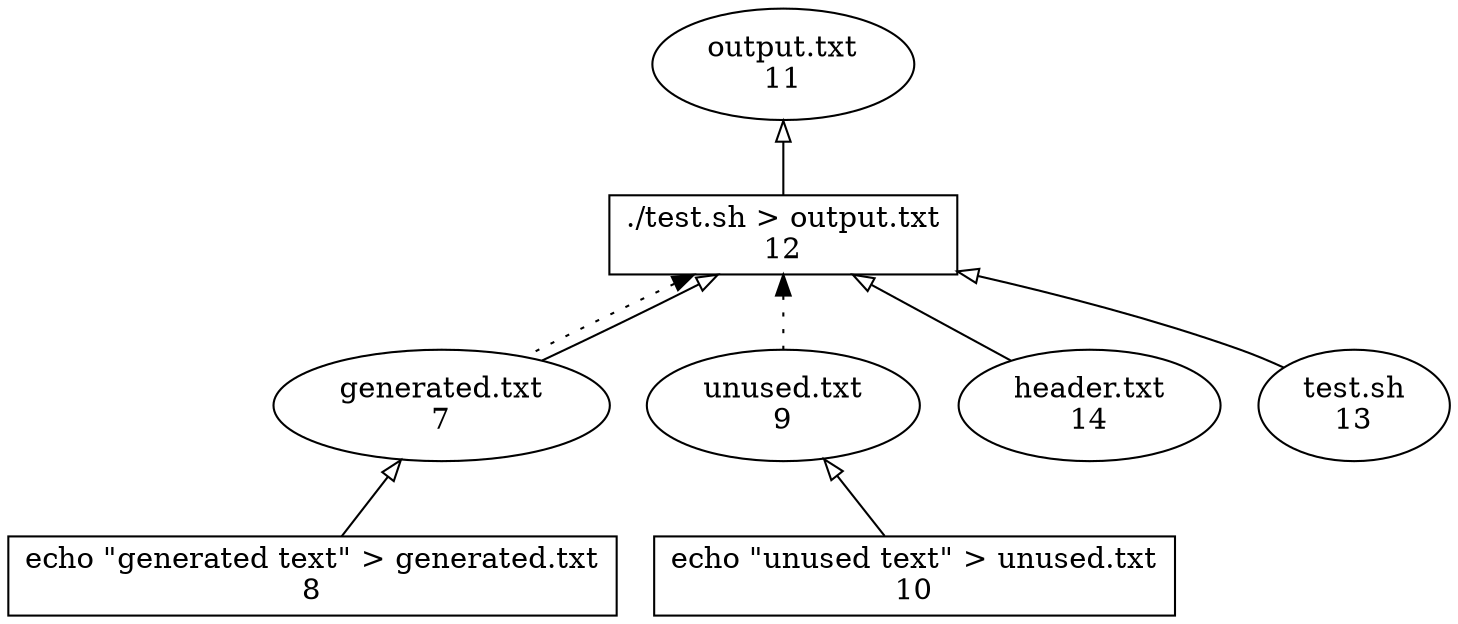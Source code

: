 digraph G {
	node_12 [label="./test.sh > output.txt\n12" shape="rectangle" color="#000000" fontcolor="#000000" style=solid];
	node_11 -> node_12 [dir=back,style="solid",arrowtail="empty"]
	node_8 [label="echo \"generated text\" > generated.txt\n8" shape="rectangle" color="#000000" fontcolor="#000000" style=solid];
	node_7 -> node_8 [dir=back,style="solid",arrowtail="empty"]
	node_10 [label="echo \"unused text\" > unused.txt\n10" shape="rectangle" color="#000000" fontcolor="#000000" style=solid];
	node_9 -> node_10 [dir=back,style="solid",arrowtail="empty"]
	node_7 [label="generated.txt\n7" shape="oval" color="#000000" fontcolor="#000000" style=solid];
	node_12 -> node_7 [dir=back,style="dotted",arrowtail="normal"]
	node_12 -> node_7 [dir=back,style="solid",arrowtail="empty"]
	node_14 [label="header.txt\n14" shape="oval" color="#000000" fontcolor="#000000" style=solid];
	node_12 -> node_14 [dir=back,style="solid",arrowtail="empty"]
	node_11 [label="output.txt\n11" shape="oval" color="#000000" fontcolor="#000000" style=solid];
	node_13 [label="test.sh\n13" shape="oval" color="#000000" fontcolor="#000000" style=solid];
	node_12 -> node_13 [dir=back,style="solid",arrowtail="empty"]
	node_9 [label="unused.txt\n9" shape="oval" color="#000000" fontcolor="#000000" style=solid];
	node_12 -> node_9 [dir=back,style="dotted",arrowtail="normal"]
}
